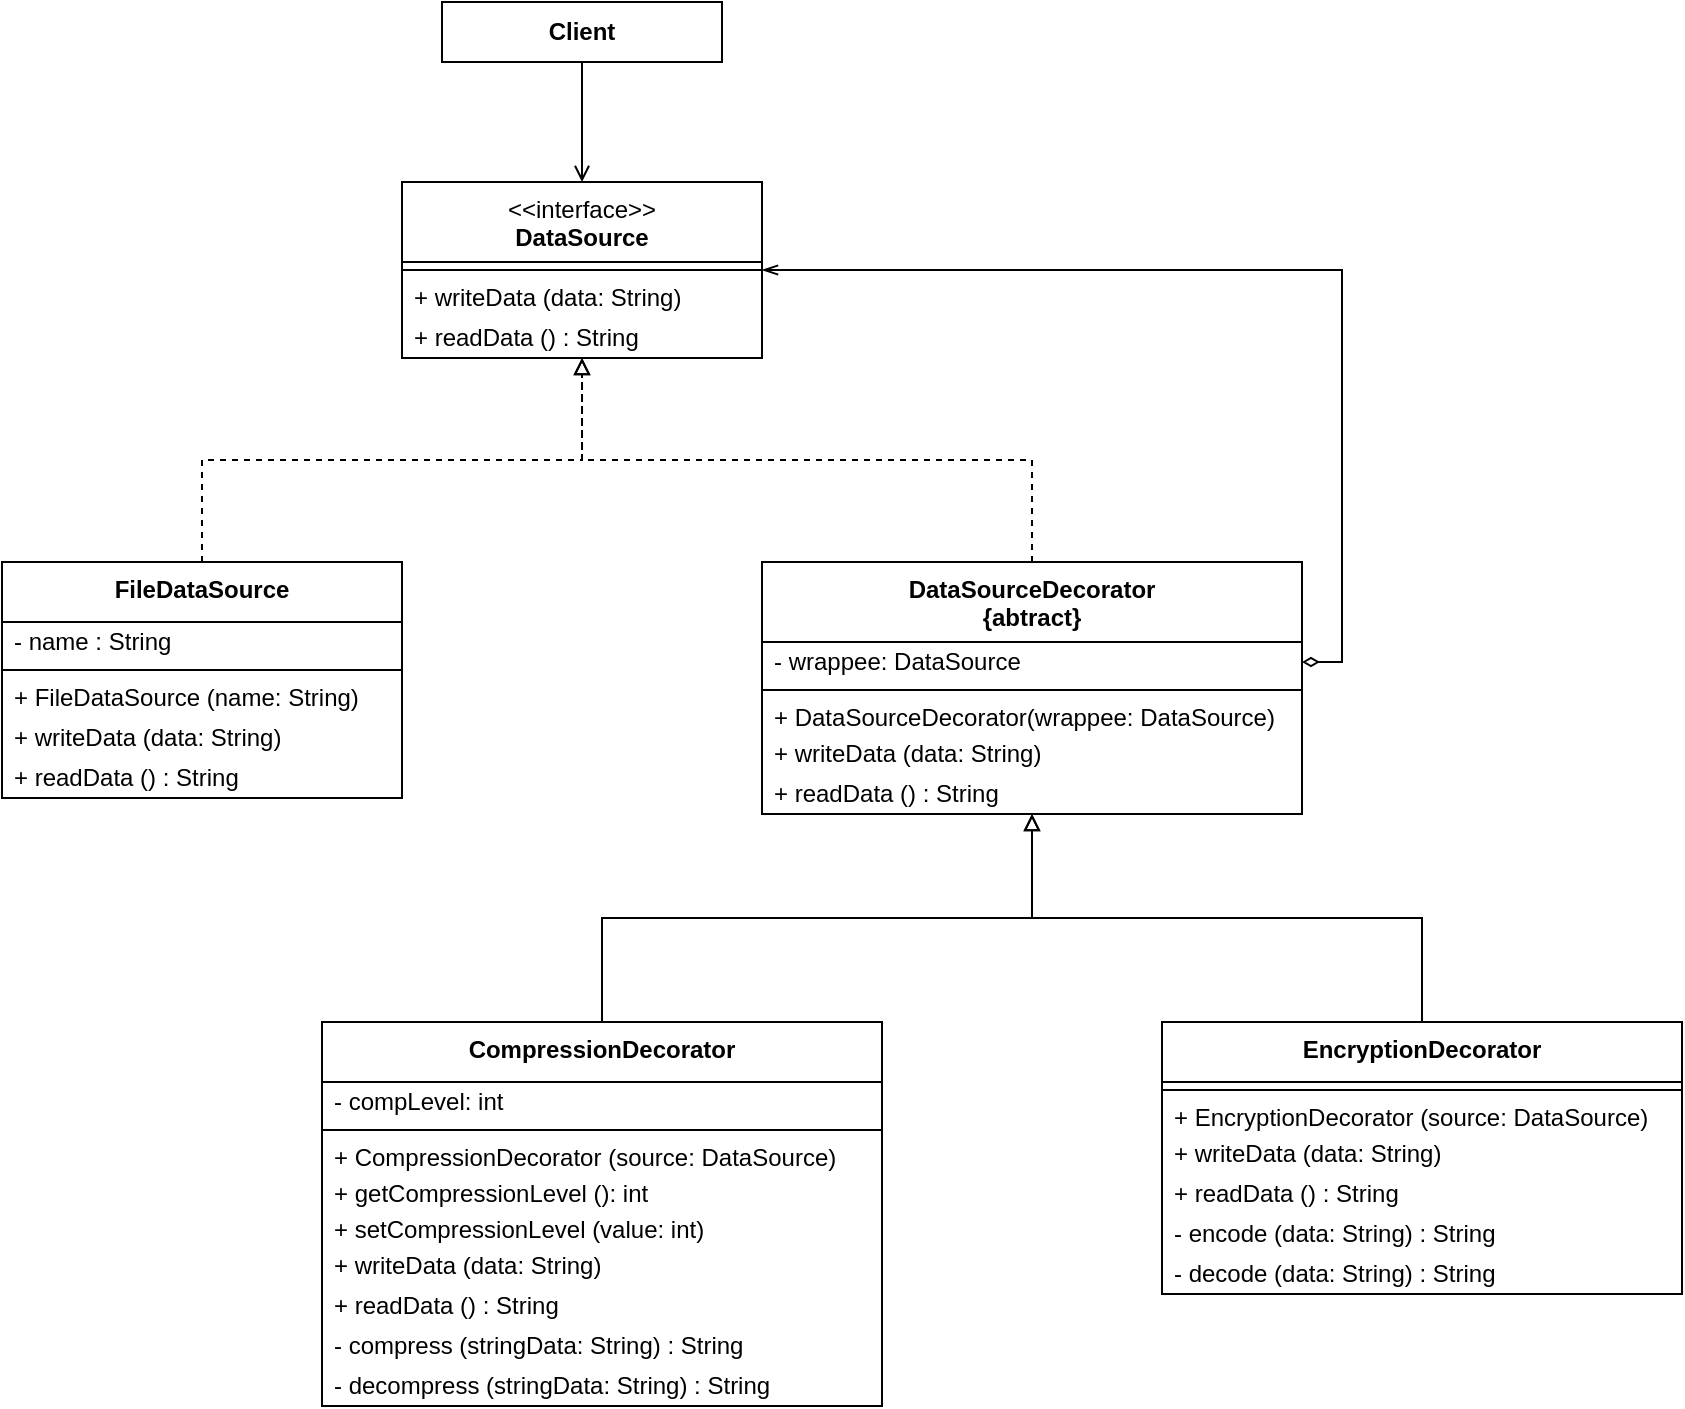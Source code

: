 <mxfile version="24.8.4">
  <diagram name="Seite-1" id="NsRlUBNrxBf7XNmzEjO-">
    <mxGraphModel dx="1290" dy="563" grid="1" gridSize="10" guides="1" tooltips="1" connect="1" arrows="1" fold="1" page="1" pageScale="1" pageWidth="827" pageHeight="1169" math="0" shadow="0">
      <root>
        <mxCell id="0" />
        <mxCell id="1" parent="0" />
        <mxCell id="WIe7WVRlitWbJ3u8N4tA-7" value="&amp;lt;&amp;lt;interface&amp;gt;&amp;gt;&lt;br&gt;&lt;b&gt;DataSource&lt;/b&gt;" style="swimlane;fontStyle=0;align=center;verticalAlign=top;childLayout=stackLayout;horizontal=1;startSize=40;horizontalStack=0;resizeParent=1;resizeParentMax=0;resizeLast=0;collapsible=0;marginBottom=0;html=1;whiteSpace=wrap;" parent="1" vertex="1">
          <mxGeometry x="260" y="110" width="180" height="88" as="geometry" />
        </mxCell>
        <mxCell id="WIe7WVRlitWbJ3u8N4tA-12" value="" style="line;strokeWidth=1;fillColor=none;align=left;verticalAlign=middle;spacingTop=-1;spacingLeft=3;spacingRight=3;rotatable=0;labelPosition=right;points=[];portConstraint=eastwest;" parent="WIe7WVRlitWbJ3u8N4tA-7" vertex="1">
          <mxGeometry y="40" width="180" height="8" as="geometry" />
        </mxCell>
        <mxCell id="WIe7WVRlitWbJ3u8N4tA-16" value="&lt;span style=&quot;text-align: center;&quot;&gt;+ writeData (data: String)&lt;/span&gt;" style="text;html=1;strokeColor=none;fillColor=none;align=left;verticalAlign=middle;spacingLeft=4;spacingRight=4;overflow=hidden;rotatable=0;points=[[0,0.5],[1,0.5]];portConstraint=eastwest;whiteSpace=wrap;" parent="WIe7WVRlitWbJ3u8N4tA-7" vertex="1">
          <mxGeometry y="48" width="180" height="20" as="geometry" />
        </mxCell>
        <mxCell id="WIe7WVRlitWbJ3u8N4tA-14" value="+ readData () : String" style="text;html=1;strokeColor=none;fillColor=none;align=left;verticalAlign=middle;spacingLeft=4;spacingRight=4;overflow=hidden;rotatable=0;points=[[0,0.5],[1,0.5]];portConstraint=eastwest;whiteSpace=wrap;" parent="WIe7WVRlitWbJ3u8N4tA-7" vertex="1">
          <mxGeometry y="68" width="180" height="20" as="geometry" />
        </mxCell>
        <mxCell id="WIe7WVRlitWbJ3u8N4tA-70" style="edgeStyle=orthogonalEdgeStyle;rounded=0;orthogonalLoop=1;jettySize=auto;html=1;exitX=0.5;exitY=1;exitDx=0;exitDy=0;endArrow=open;endFill=0;" parent="1" source="WIe7WVRlitWbJ3u8N4tA-20" target="WIe7WVRlitWbJ3u8N4tA-7" edge="1">
          <mxGeometry relative="1" as="geometry" />
        </mxCell>
        <mxCell id="WIe7WVRlitWbJ3u8N4tA-20" value="Client" style="fontStyle=1;whiteSpace=wrap;html=1;" parent="1" vertex="1">
          <mxGeometry x="280" y="20" width="140" height="30" as="geometry" />
        </mxCell>
        <mxCell id="WIe7WVRlitWbJ3u8N4tA-69" style="edgeStyle=orthogonalEdgeStyle;rounded=0;orthogonalLoop=1;jettySize=auto;html=1;exitX=0.5;exitY=0;exitDx=0;exitDy=0;dashed=1;endArrow=block;endFill=0;" parent="1" source="WIe7WVRlitWbJ3u8N4tA-22" target="WIe7WVRlitWbJ3u8N4tA-7" edge="1">
          <mxGeometry relative="1" as="geometry" />
        </mxCell>
        <mxCell id="WIe7WVRlitWbJ3u8N4tA-22" value="&lt;b&gt;FileDataSource&lt;/b&gt;" style="swimlane;fontStyle=0;align=center;verticalAlign=top;childLayout=stackLayout;horizontal=1;startSize=30;horizontalStack=0;resizeParent=1;resizeParentMax=0;resizeLast=0;collapsible=0;marginBottom=0;html=1;whiteSpace=wrap;" parent="1" vertex="1">
          <mxGeometry x="60" y="300" width="200" height="118" as="geometry" />
        </mxCell>
        <mxCell id="WIe7WVRlitWbJ3u8N4tA-45" value="&lt;div style=&quot;text-align: center;&quot;&gt;&lt;span style=&quot;background-color: initial;&quot;&gt;- name : String&lt;/span&gt;&lt;/div&gt;" style="text;html=1;strokeColor=none;fillColor=none;align=left;verticalAlign=middle;spacingLeft=4;spacingRight=4;overflow=hidden;rotatable=0;points=[[0,0.5],[1,0.5]];portConstraint=eastwest;whiteSpace=wrap;" parent="WIe7WVRlitWbJ3u8N4tA-22" vertex="1">
          <mxGeometry y="30" width="200" height="20" as="geometry" />
        </mxCell>
        <mxCell id="WIe7WVRlitWbJ3u8N4tA-23" value="" style="line;strokeWidth=1;fillColor=none;align=left;verticalAlign=middle;spacingTop=-1;spacingLeft=3;spacingRight=3;rotatable=0;labelPosition=right;points=[];portConstraint=eastwest;" parent="WIe7WVRlitWbJ3u8N4tA-22" vertex="1">
          <mxGeometry y="50" width="200" height="8" as="geometry" />
        </mxCell>
        <mxCell id="WIe7WVRlitWbJ3u8N4tA-26" value="&lt;span style=&quot;text-align: center;&quot;&gt;+ FileDataSource (name: String)&lt;/span&gt;" style="text;html=1;strokeColor=none;fillColor=none;align=left;verticalAlign=middle;spacingLeft=4;spacingRight=4;overflow=hidden;rotatable=0;points=[[0,0.5],[1,0.5]];portConstraint=eastwest;whiteSpace=wrap;" parent="WIe7WVRlitWbJ3u8N4tA-22" vertex="1">
          <mxGeometry y="58" width="200" height="20" as="geometry" />
        </mxCell>
        <mxCell id="WIe7WVRlitWbJ3u8N4tA-24" value="&lt;span style=&quot;text-align: center;&quot;&gt;+ writeData (data: String)&lt;/span&gt;" style="text;html=1;strokeColor=none;fillColor=none;align=left;verticalAlign=middle;spacingLeft=4;spacingRight=4;overflow=hidden;rotatable=0;points=[[0,0.5],[1,0.5]];portConstraint=eastwest;whiteSpace=wrap;" parent="WIe7WVRlitWbJ3u8N4tA-22" vertex="1">
          <mxGeometry y="78" width="200" height="20" as="geometry" />
        </mxCell>
        <mxCell id="WIe7WVRlitWbJ3u8N4tA-25" value="+ readData () : String" style="text;html=1;strokeColor=none;fillColor=none;align=left;verticalAlign=middle;spacingLeft=4;spacingRight=4;overflow=hidden;rotatable=0;points=[[0,0.5],[1,0.5]];portConstraint=eastwest;whiteSpace=wrap;" parent="WIe7WVRlitWbJ3u8N4tA-22" vertex="1">
          <mxGeometry y="98" width="200" height="20" as="geometry" />
        </mxCell>
        <mxCell id="WIe7WVRlitWbJ3u8N4tA-68" style="edgeStyle=orthogonalEdgeStyle;rounded=0;orthogonalLoop=1;jettySize=auto;html=1;exitX=0.5;exitY=0;exitDx=0;exitDy=0;endArrow=block;endFill=0;dashed=1;" parent="1" source="WIe7WVRlitWbJ3u8N4tA-32" target="WIe7WVRlitWbJ3u8N4tA-7" edge="1">
          <mxGeometry relative="1" as="geometry" />
        </mxCell>
        <mxCell id="WIe7WVRlitWbJ3u8N4tA-32" value="&lt;b&gt;DataSourceDecorator&lt;/b&gt;&lt;div&gt;&lt;b&gt;{abtract}&lt;/b&gt;&lt;/div&gt;" style="swimlane;fontStyle=0;align=center;verticalAlign=top;childLayout=stackLayout;horizontal=1;startSize=40;horizontalStack=0;resizeParent=1;resizeParentMax=0;resizeLast=0;collapsible=0;marginBottom=0;html=1;whiteSpace=wrap;" parent="1" vertex="1">
          <mxGeometry x="440" y="300" width="270" height="126" as="geometry" />
        </mxCell>
        <mxCell id="WIe7WVRlitWbJ3u8N4tA-46" value="&lt;div style=&quot;text-align: center;&quot;&gt;&lt;span style=&quot;background-color: initial;&quot;&gt;- wrappee: DataSource&lt;/span&gt;&lt;/div&gt;" style="text;html=1;strokeColor=none;fillColor=none;align=left;verticalAlign=middle;spacingLeft=4;spacingRight=4;overflow=hidden;rotatable=0;points=[[0,0.5],[1,0.5]];portConstraint=eastwest;whiteSpace=wrap;" parent="WIe7WVRlitWbJ3u8N4tA-32" vertex="1">
          <mxGeometry y="40" width="270" height="20" as="geometry" />
        </mxCell>
        <mxCell id="WIe7WVRlitWbJ3u8N4tA-33" value="" style="line;strokeWidth=1;fillColor=none;align=left;verticalAlign=middle;spacingTop=-1;spacingLeft=3;spacingRight=3;rotatable=0;labelPosition=right;points=[];portConstraint=eastwest;" parent="WIe7WVRlitWbJ3u8N4tA-32" vertex="1">
          <mxGeometry y="60" width="270" height="8" as="geometry" />
        </mxCell>
        <mxCell id="WIe7WVRlitWbJ3u8N4tA-34" value="&lt;span style=&quot;text-align: center;&quot;&gt;+&amp;nbsp;&lt;/span&gt;&lt;span style=&quot;text-align: center;&quot;&gt;DataSourceDecorator&lt;/span&gt;&lt;span style=&quot;text-align: center;&quot;&gt;(wrappee: DataSource)&lt;/span&gt;" style="text;html=1;strokeColor=none;fillColor=none;align=left;verticalAlign=middle;spacingLeft=4;spacingRight=4;overflow=hidden;rotatable=0;points=[[0,0.5],[1,0.5]];portConstraint=eastwest;whiteSpace=wrap;" parent="WIe7WVRlitWbJ3u8N4tA-32" vertex="1">
          <mxGeometry y="68" width="270" height="18" as="geometry" />
        </mxCell>
        <mxCell id="WIe7WVRlitWbJ3u8N4tA-35" value="&lt;span style=&quot;text-align: center;&quot;&gt;+ writeData (data: String)&lt;/span&gt;" style="text;html=1;strokeColor=none;fillColor=none;align=left;verticalAlign=middle;spacingLeft=4;spacingRight=4;overflow=hidden;rotatable=0;points=[[0,0.5],[1,0.5]];portConstraint=eastwest;whiteSpace=wrap;" parent="WIe7WVRlitWbJ3u8N4tA-32" vertex="1">
          <mxGeometry y="86" width="270" height="20" as="geometry" />
        </mxCell>
        <mxCell id="WIe7WVRlitWbJ3u8N4tA-36" value="+ readData () : String" style="text;html=1;strokeColor=none;fillColor=none;align=left;verticalAlign=middle;spacingLeft=4;spacingRight=4;overflow=hidden;rotatable=0;points=[[0,0.5],[1,0.5]];portConstraint=eastwest;whiteSpace=wrap;" parent="WIe7WVRlitWbJ3u8N4tA-32" vertex="1">
          <mxGeometry y="106" width="270" height="20" as="geometry" />
        </mxCell>
        <mxCell id="WIe7WVRlitWbJ3u8N4tA-66" style="edgeStyle=orthogonalEdgeStyle;rounded=0;orthogonalLoop=1;jettySize=auto;html=1;exitX=0.5;exitY=0;exitDx=0;exitDy=0;endArrow=block;endFill=0;" parent="1" source="WIe7WVRlitWbJ3u8N4tA-47" target="WIe7WVRlitWbJ3u8N4tA-32" edge="1">
          <mxGeometry relative="1" as="geometry" />
        </mxCell>
        <mxCell id="WIe7WVRlitWbJ3u8N4tA-47" value="&lt;b&gt;EncryptionDecorator&lt;/b&gt;" style="swimlane;fontStyle=0;align=center;verticalAlign=top;childLayout=stackLayout;horizontal=1;startSize=30;horizontalStack=0;resizeParent=1;resizeParentMax=0;resizeLast=0;collapsible=0;marginBottom=0;html=1;whiteSpace=wrap;" parent="1" vertex="1">
          <mxGeometry x="640" y="530" width="260" height="136" as="geometry" />
        </mxCell>
        <mxCell id="WIe7WVRlitWbJ3u8N4tA-49" value="" style="line;strokeWidth=1;fillColor=none;align=left;verticalAlign=middle;spacingTop=-1;spacingLeft=3;spacingRight=3;rotatable=0;labelPosition=right;points=[];portConstraint=eastwest;" parent="WIe7WVRlitWbJ3u8N4tA-47" vertex="1">
          <mxGeometry y="30" width="260" height="8" as="geometry" />
        </mxCell>
        <mxCell id="WIe7WVRlitWbJ3u8N4tA-50" value="&lt;span style=&quot;text-align: center;&quot;&gt;+&amp;nbsp;&lt;/span&gt;&lt;span style=&quot;text-align: center;&quot;&gt;EncryptionDecorator&amp;nbsp;&lt;/span&gt;&lt;span style=&quot;text-align: center;&quot;&gt;(source: DataSource)&lt;/span&gt;" style="text;html=1;strokeColor=none;fillColor=none;align=left;verticalAlign=middle;spacingLeft=4;spacingRight=4;overflow=hidden;rotatable=0;points=[[0,0.5],[1,0.5]];portConstraint=eastwest;whiteSpace=wrap;" parent="WIe7WVRlitWbJ3u8N4tA-47" vertex="1">
          <mxGeometry y="38" width="260" height="18" as="geometry" />
        </mxCell>
        <mxCell id="WIe7WVRlitWbJ3u8N4tA-51" value="&lt;span style=&quot;text-align: center;&quot;&gt;+ writeData (data: String)&lt;/span&gt;" style="text;html=1;strokeColor=none;fillColor=none;align=left;verticalAlign=middle;spacingLeft=4;spacingRight=4;overflow=hidden;rotatable=0;points=[[0,0.5],[1,0.5]];portConstraint=eastwest;whiteSpace=wrap;" parent="WIe7WVRlitWbJ3u8N4tA-47" vertex="1">
          <mxGeometry y="56" width="260" height="20" as="geometry" />
        </mxCell>
        <mxCell id="WIe7WVRlitWbJ3u8N4tA-52" value="+ readData () : String" style="text;html=1;strokeColor=none;fillColor=none;align=left;verticalAlign=middle;spacingLeft=4;spacingRight=4;overflow=hidden;rotatable=0;points=[[0,0.5],[1,0.5]];portConstraint=eastwest;whiteSpace=wrap;" parent="WIe7WVRlitWbJ3u8N4tA-47" vertex="1">
          <mxGeometry y="76" width="260" height="20" as="geometry" />
        </mxCell>
        <mxCell id="WIe7WVRlitWbJ3u8N4tA-53" value="- encode (data: String) : String" style="text;html=1;strokeColor=none;fillColor=none;align=left;verticalAlign=middle;spacingLeft=4;spacingRight=4;overflow=hidden;rotatable=0;points=[[0,0.5],[1,0.5]];portConstraint=eastwest;whiteSpace=wrap;" parent="WIe7WVRlitWbJ3u8N4tA-47" vertex="1">
          <mxGeometry y="96" width="260" height="20" as="geometry" />
        </mxCell>
        <mxCell id="WIe7WVRlitWbJ3u8N4tA-54" value="- decode (data: String) : String" style="text;html=1;strokeColor=none;fillColor=none;align=left;verticalAlign=middle;spacingLeft=4;spacingRight=4;overflow=hidden;rotatable=0;points=[[0,0.5],[1,0.5]];portConstraint=eastwest;whiteSpace=wrap;" parent="WIe7WVRlitWbJ3u8N4tA-47" vertex="1">
          <mxGeometry y="116" width="260" height="20" as="geometry" />
        </mxCell>
        <mxCell id="WIe7WVRlitWbJ3u8N4tA-67" style="edgeStyle=orthogonalEdgeStyle;rounded=0;orthogonalLoop=1;jettySize=auto;html=1;exitX=0.5;exitY=0;exitDx=0;exitDy=0;endArrow=block;endFill=0;" parent="1" source="WIe7WVRlitWbJ3u8N4tA-55" target="WIe7WVRlitWbJ3u8N4tA-32" edge="1">
          <mxGeometry relative="1" as="geometry" />
        </mxCell>
        <mxCell id="WIe7WVRlitWbJ3u8N4tA-55" value="&lt;b&gt;CompressionDecorator&lt;/b&gt;" style="swimlane;fontStyle=0;align=center;verticalAlign=top;childLayout=stackLayout;horizontal=1;startSize=30;horizontalStack=0;resizeParent=1;resizeParentMax=0;resizeLast=0;collapsible=0;marginBottom=0;html=1;whiteSpace=wrap;" parent="1" vertex="1">
          <mxGeometry x="220" y="530" width="280" height="192" as="geometry" />
        </mxCell>
        <mxCell id="WIe7WVRlitWbJ3u8N4tA-56" value="&lt;div style=&quot;text-align: center;&quot;&gt;- compLevel: int&lt;/div&gt;" style="text;html=1;strokeColor=none;fillColor=none;align=left;verticalAlign=middle;spacingLeft=4;spacingRight=4;overflow=hidden;rotatable=0;points=[[0,0.5],[1,0.5]];portConstraint=eastwest;whiteSpace=wrap;" parent="WIe7WVRlitWbJ3u8N4tA-55" vertex="1">
          <mxGeometry y="30" width="280" height="20" as="geometry" />
        </mxCell>
        <mxCell id="WIe7WVRlitWbJ3u8N4tA-57" value="" style="line;strokeWidth=1;fillColor=none;align=left;verticalAlign=middle;spacingTop=-1;spacingLeft=3;spacingRight=3;rotatable=0;labelPosition=right;points=[];portConstraint=eastwest;" parent="WIe7WVRlitWbJ3u8N4tA-55" vertex="1">
          <mxGeometry y="50" width="280" height="8" as="geometry" />
        </mxCell>
        <mxCell id="WIe7WVRlitWbJ3u8N4tA-58" value="&lt;span style=&quot;text-align: center;&quot;&gt;+&amp;nbsp;&lt;/span&gt;&lt;span style=&quot;text-align: center;&quot;&gt;CompressionDecorator&lt;/span&gt;&lt;span style=&quot;text-align: center;&quot;&gt;&amp;nbsp;(source: DataSource)&lt;/span&gt;" style="text;html=1;strokeColor=none;fillColor=none;align=left;verticalAlign=middle;spacingLeft=4;spacingRight=4;overflow=hidden;rotatable=0;points=[[0,0.5],[1,0.5]];portConstraint=eastwest;whiteSpace=wrap;" parent="WIe7WVRlitWbJ3u8N4tA-55" vertex="1">
          <mxGeometry y="58" width="280" height="18" as="geometry" />
        </mxCell>
        <mxCell id="WIe7WVRlitWbJ3u8N4tA-65" value="&lt;span style=&quot;text-align: center;&quot;&gt;+ getCompressionLevel (): int&lt;/span&gt;" style="text;html=1;strokeColor=none;fillColor=none;align=left;verticalAlign=middle;spacingLeft=4;spacingRight=4;overflow=hidden;rotatable=0;points=[[0,0.5],[1,0.5]];portConstraint=eastwest;whiteSpace=wrap;" parent="WIe7WVRlitWbJ3u8N4tA-55" vertex="1">
          <mxGeometry y="76" width="280" height="18" as="geometry" />
        </mxCell>
        <mxCell id="WIe7WVRlitWbJ3u8N4tA-64" value="&lt;span style=&quot;text-align: center;&quot;&gt;+ setCompressionLevel (value: int)&lt;/span&gt;" style="text;html=1;strokeColor=none;fillColor=none;align=left;verticalAlign=middle;spacingLeft=4;spacingRight=4;overflow=hidden;rotatable=0;points=[[0,0.5],[1,0.5]];portConstraint=eastwest;whiteSpace=wrap;" parent="WIe7WVRlitWbJ3u8N4tA-55" vertex="1">
          <mxGeometry y="94" width="280" height="18" as="geometry" />
        </mxCell>
        <mxCell id="WIe7WVRlitWbJ3u8N4tA-59" value="&lt;span style=&quot;text-align: center;&quot;&gt;+ writeData (data: String)&lt;/span&gt;" style="text;html=1;strokeColor=none;fillColor=none;align=left;verticalAlign=middle;spacingLeft=4;spacingRight=4;overflow=hidden;rotatable=0;points=[[0,0.5],[1,0.5]];portConstraint=eastwest;whiteSpace=wrap;" parent="WIe7WVRlitWbJ3u8N4tA-55" vertex="1">
          <mxGeometry y="112" width="280" height="20" as="geometry" />
        </mxCell>
        <mxCell id="WIe7WVRlitWbJ3u8N4tA-60" value="+ readData () : String" style="text;html=1;strokeColor=none;fillColor=none;align=left;verticalAlign=middle;spacingLeft=4;spacingRight=4;overflow=hidden;rotatable=0;points=[[0,0.5],[1,0.5]];portConstraint=eastwest;whiteSpace=wrap;" parent="WIe7WVRlitWbJ3u8N4tA-55" vertex="1">
          <mxGeometry y="132" width="280" height="20" as="geometry" />
        </mxCell>
        <mxCell id="WIe7WVRlitWbJ3u8N4tA-61" value="- compress (stringData: String) : String" style="text;html=1;strokeColor=none;fillColor=none;align=left;verticalAlign=middle;spacingLeft=4;spacingRight=4;overflow=hidden;rotatable=0;points=[[0,0.5],[1,0.5]];portConstraint=eastwest;whiteSpace=wrap;" parent="WIe7WVRlitWbJ3u8N4tA-55" vertex="1">
          <mxGeometry y="152" width="280" height="20" as="geometry" />
        </mxCell>
        <mxCell id="WIe7WVRlitWbJ3u8N4tA-62" value="- decompress (stringData: String) : String" style="text;html=1;strokeColor=none;fillColor=none;align=left;verticalAlign=middle;spacingLeft=4;spacingRight=4;overflow=hidden;rotatable=0;points=[[0,0.5],[1,0.5]];portConstraint=eastwest;whiteSpace=wrap;" parent="WIe7WVRlitWbJ3u8N4tA-55" vertex="1">
          <mxGeometry y="172" width="280" height="20" as="geometry" />
        </mxCell>
        <mxCell id="WIe7WVRlitWbJ3u8N4tA-71" style="edgeStyle=orthogonalEdgeStyle;rounded=0;orthogonalLoop=1;jettySize=auto;html=1;exitX=1;exitY=0.5;exitDx=0;exitDy=0;endArrow=openThin;endFill=0;startArrow=diamondThin;startFill=0;" parent="1" source="WIe7WVRlitWbJ3u8N4tA-46" target="WIe7WVRlitWbJ3u8N4tA-12" edge="1">
          <mxGeometry relative="1" as="geometry" />
        </mxCell>
      </root>
    </mxGraphModel>
  </diagram>
</mxfile>
